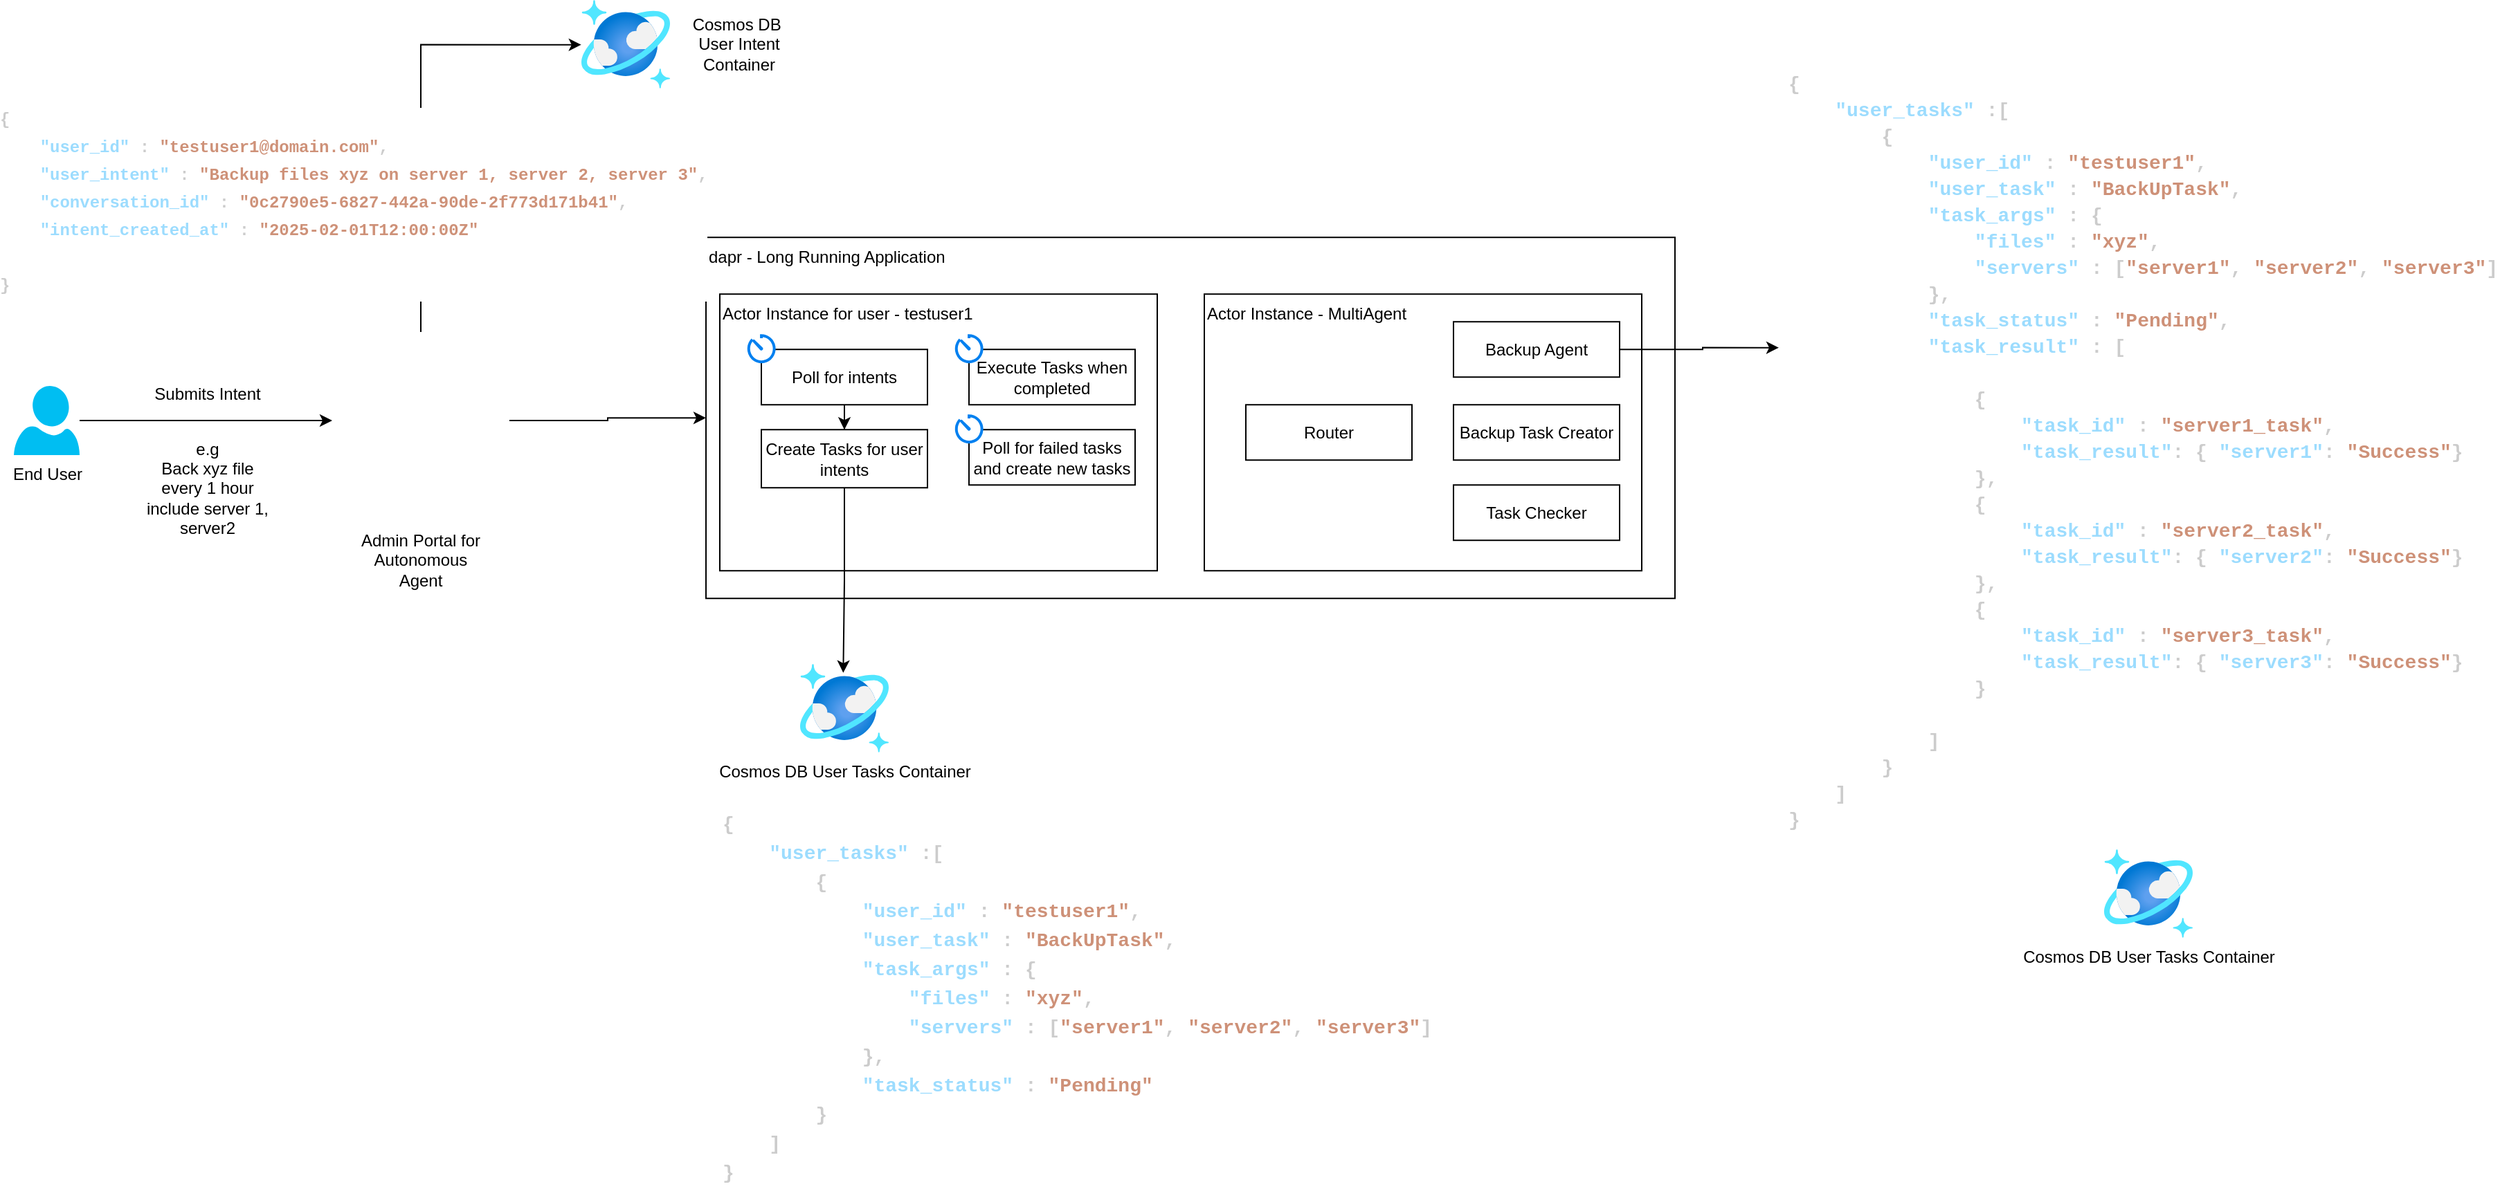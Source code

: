 <mxfile version="28.1.1" pages="2">
  <diagram name="Page-1" id="K0oCxp89qDIXr9hEt2mJ">
    <mxGraphModel dx="1351" dy="1264" grid="1" gridSize="10" guides="1" tooltips="1" connect="1" arrows="1" fold="1" page="1" pageScale="1" pageWidth="850" pageHeight="1100" math="0" shadow="0">
      <root>
        <mxCell id="0" />
        <mxCell id="1" parent="0" />
        <mxCell id="KVgxJj5szUVQEYvC7GFh-10" style="edgeStyle=orthogonalEdgeStyle;rounded=0;orthogonalLoop=1;jettySize=auto;html=1;exitX=1;exitY=0.5;exitDx=0;exitDy=0;entryX=0;entryY=0.5;entryDx=0;entryDy=0;" parent="1" source="KbBeaDYyXb4g7AQegkjA-1" target="KbBeaDYyXb4g7AQegkjA-21" edge="1">
          <mxGeometry relative="1" as="geometry" />
        </mxCell>
        <mxCell id="KbBeaDYyXb4g7AQegkjA-1" value="" style="shape=image;html=1;verticalAlign=top;verticalLabelPosition=bottom;labelBackgroundColor=#ffffff;imageAspect=0;aspect=fixed;image=https://cdn4.iconfinder.com/data/icons/essentials-74/24/004_-_Website-128.png" parent="1" vertex="1">
          <mxGeometry x="280" y="330" width="128" height="128" as="geometry" />
        </mxCell>
        <mxCell id="KbBeaDYyXb4g7AQegkjA-3" style="edgeStyle=orthogonalEdgeStyle;rounded=0;orthogonalLoop=1;jettySize=auto;html=1;entryX=0;entryY=0.5;entryDx=0;entryDy=0;" parent="1" source="KbBeaDYyXb4g7AQegkjA-2" target="KbBeaDYyXb4g7AQegkjA-1" edge="1">
          <mxGeometry relative="1" as="geometry" />
        </mxCell>
        <mxCell id="KbBeaDYyXb4g7AQegkjA-2" value="End User" style="verticalLabelPosition=bottom;html=1;verticalAlign=top;align=center;strokeColor=none;fillColor=#00BEF2;shape=mxgraph.azure.user;" parent="1" vertex="1">
          <mxGeometry x="50" y="369" width="47.5" height="50" as="geometry" />
        </mxCell>
        <mxCell id="KbBeaDYyXb4g7AQegkjA-4" value="Submits Intent" style="text;html=1;align=center;verticalAlign=middle;whiteSpace=wrap;rounded=0;" parent="1" vertex="1">
          <mxGeometry x="140" y="360" width="100" height="30" as="geometry" />
        </mxCell>
        <mxCell id="KbBeaDYyXb4g7AQegkjA-6" value="e.g&lt;br&gt;Back xyz file every 1 hour include server 1, server2" style="text;html=1;align=center;verticalAlign=middle;whiteSpace=wrap;rounded=0;" parent="1" vertex="1">
          <mxGeometry x="140" y="428" width="100" height="30" as="geometry" />
        </mxCell>
        <mxCell id="KbBeaDYyXb4g7AQegkjA-7" value="Admin Portal for Autonomous Agent" style="text;html=1;align=center;verticalAlign=middle;whiteSpace=wrap;rounded=0;" parent="1" vertex="1">
          <mxGeometry x="294" y="480" width="100" height="30" as="geometry" />
        </mxCell>
        <mxCell id="KbBeaDYyXb4g7AQegkjA-8" value="" style="image;aspect=fixed;html=1;points=[];align=center;fontSize=12;image=img/lib/azure2/databases/Azure_Cosmos_DB.svg;" parent="1" vertex="1">
          <mxGeometry x="460" y="90" width="64" height="64" as="geometry" />
        </mxCell>
        <mxCell id="KbBeaDYyXb4g7AQegkjA-9" value="Cosmos DB&amp;nbsp;&lt;div&gt;User Intent Container&lt;/div&gt;" style="text;html=1;align=center;verticalAlign=middle;whiteSpace=wrap;rounded=0;" parent="1" vertex="1">
          <mxGeometry x="524" y="107" width="100" height="30" as="geometry" />
        </mxCell>
        <mxCell id="KbBeaDYyXb4g7AQegkjA-10" style="edgeStyle=orthogonalEdgeStyle;rounded=0;orthogonalLoop=1;jettySize=auto;html=1;exitX=0.5;exitY=0;exitDx=0;exitDy=0;entryX=-0.002;entryY=0.505;entryDx=0;entryDy=0;entryPerimeter=0;" parent="1" source="KbBeaDYyXb4g7AQegkjA-1" target="KbBeaDYyXb4g7AQegkjA-8" edge="1">
          <mxGeometry relative="1" as="geometry" />
        </mxCell>
        <mxCell id="KbBeaDYyXb4g7AQegkjA-21" value="dapr - Long Running Application" style="rounded=0;whiteSpace=wrap;html=1;verticalAlign=top;align=left;" parent="1" vertex="1">
          <mxGeometry x="550" y="261.61" width="700" height="261" as="geometry" />
        </mxCell>
        <mxCell id="KbBeaDYyXb4g7AQegkjA-22" value="Actor Instance for user - testuser1" style="rounded=0;whiteSpace=wrap;html=1;verticalAlign=top;align=left;" parent="1" vertex="1">
          <mxGeometry x="560" y="302.61" width="316" height="200" as="geometry" />
        </mxCell>
        <mxCell id="KbBeaDYyXb4g7AQegkjA-26" style="edgeStyle=orthogonalEdgeStyle;rounded=0;orthogonalLoop=1;jettySize=auto;html=1;" parent="1" source="KbBeaDYyXb4g7AQegkjA-23" target="KbBeaDYyXb4g7AQegkjA-24" edge="1">
          <mxGeometry relative="1" as="geometry" />
        </mxCell>
        <mxCell id="KbBeaDYyXb4g7AQegkjA-23" value="Poll for intents" style="rounded=0;whiteSpace=wrap;html=1;" parent="1" vertex="1">
          <mxGeometry x="590" y="342.61" width="120" height="40" as="geometry" />
        </mxCell>
        <mxCell id="KbBeaDYyXb4g7AQegkjA-24" value="Create Tasks for user intents" style="rounded=0;whiteSpace=wrap;html=1;" parent="1" vertex="1">
          <mxGeometry x="590" y="400.61" width="120" height="42" as="geometry" />
        </mxCell>
        <mxCell id="KbBeaDYyXb4g7AQegkjA-28" value="" style="html=1;verticalLabelPosition=bottom;align=center;labelBackgroundColor=#ffffff;verticalAlign=top;strokeWidth=2;strokeColor=#0080F0;shadow=0;dashed=0;shape=mxgraph.ios7.icons.gauge;" parent="1" vertex="1">
          <mxGeometry x="580" y="332.61" width="20" height="20" as="geometry" />
        </mxCell>
        <mxCell id="KbBeaDYyXb4g7AQegkjA-29" value="Execute Tasks when completed" style="rounded=0;whiteSpace=wrap;html=1;" parent="1" vertex="1">
          <mxGeometry x="740" y="342.61" width="120" height="40" as="geometry" />
        </mxCell>
        <mxCell id="KbBeaDYyXb4g7AQegkjA-30" value="" style="html=1;verticalLabelPosition=bottom;align=center;labelBackgroundColor=#ffffff;verticalAlign=top;strokeWidth=2;strokeColor=#0080F0;shadow=0;dashed=0;shape=mxgraph.ios7.icons.gauge;" parent="1" vertex="1">
          <mxGeometry x="730" y="332.61" width="20" height="20" as="geometry" />
        </mxCell>
        <mxCell id="KbBeaDYyXb4g7AQegkjA-31" value="Poll for failed tasks and create new tasks" style="rounded=0;whiteSpace=wrap;html=1;" parent="1" vertex="1">
          <mxGeometry x="740" y="400.61" width="120" height="40" as="geometry" />
        </mxCell>
        <mxCell id="KbBeaDYyXb4g7AQegkjA-32" value="" style="html=1;verticalLabelPosition=bottom;align=center;labelBackgroundColor=#ffffff;verticalAlign=top;strokeWidth=2;strokeColor=#0080F0;shadow=0;dashed=0;shape=mxgraph.ios7.icons.gauge;" parent="1" vertex="1">
          <mxGeometry x="730" y="390.61" width="20" height="20" as="geometry" />
        </mxCell>
        <mxCell id="KbBeaDYyXb4g7AQegkjA-33" value="Cosmos DB User Tasks Container" style="image;aspect=fixed;html=1;points=[];align=center;fontSize=12;image=img/lib/azure2/databases/Azure_Cosmos_DB.svg;" parent="1" vertex="1">
          <mxGeometry x="618" y="570" width="64" height="64" as="geometry" />
        </mxCell>
        <mxCell id="KbBeaDYyXb4g7AQegkjA-34" style="edgeStyle=orthogonalEdgeStyle;rounded=0;orthogonalLoop=1;jettySize=auto;html=1;entryX=0.487;entryY=0.059;entryDx=0;entryDy=0;entryPerimeter=0;" parent="1" source="KbBeaDYyXb4g7AQegkjA-24" edge="1">
          <mxGeometry relative="1" as="geometry">
            <mxPoint x="649.168" y="576.386" as="targetPoint" />
          </mxGeometry>
        </mxCell>
        <mxCell id="KbBeaDYyXb4g7AQegkjA-35" value="&lt;div style=&quot;color: rgb(204, 204, 204); font-family: Consolas, &amp;quot;Courier New&amp;quot;, monospace; line-height: 19px; white-space: pre;&quot;&gt;&lt;div&gt;&lt;span style=&quot;color: rgb(204, 204, 204);&quot;&gt;&lt;font style=&quot;font-size: 14px;&quot;&gt;{&lt;/font&gt;&lt;/span&gt;&lt;/div&gt;&lt;div&gt;&lt;font style=&quot;font-size: 14px;&quot;&gt;&lt;span style=&quot;color: rgb(204, 204, 204);&quot;&gt;&amp;nbsp; &amp;nbsp; &lt;/span&gt;&lt;span style=&quot;color: rgb(156, 220, 254);&quot;&gt;&quot;user_tasks&quot;&lt;/span&gt;&lt;span style=&quot;color: rgb(204, 204, 204);&quot;&gt; :[&lt;/span&gt;&lt;/font&gt;&lt;/div&gt;&lt;div&gt;&lt;span style=&quot;color: rgb(204, 204, 204);&quot;&gt;&lt;font style=&quot;font-size: 14px;&quot;&gt;&amp;nbsp; &amp;nbsp; &amp;nbsp; &amp;nbsp; {&lt;/font&gt;&lt;/span&gt;&lt;/div&gt;&lt;div&gt;&lt;font style=&quot;font-size: 14px;&quot;&gt;&lt;span style=&quot;color: rgb(204, 204, 204);&quot;&gt;&amp;nbsp; &amp;nbsp; &amp;nbsp; &amp;nbsp; &amp;nbsp; &amp;nbsp; &lt;/span&gt;&lt;span style=&quot;color: rgb(156, 220, 254);&quot;&gt;&quot;user_id&quot;&lt;/span&gt;&lt;span style=&quot;color: rgb(204, 204, 204);&quot;&gt; : &lt;/span&gt;&lt;span style=&quot;color: rgb(206, 145, 120);&quot;&gt;&quot;testuser1&quot;&lt;/span&gt;&lt;span style=&quot;color: rgb(204, 204, 204);&quot;&gt;,&lt;/span&gt;&lt;/font&gt;&lt;/div&gt;&lt;div&gt;&lt;font style=&quot;font-size: 14px;&quot;&gt;&lt;span style=&quot;color: rgb(204, 204, 204);&quot;&gt;&amp;nbsp; &amp;nbsp; &amp;nbsp; &amp;nbsp; &amp;nbsp; &amp;nbsp; &lt;/span&gt;&lt;span style=&quot;color: rgb(156, 220, 254);&quot;&gt;&quot;user_task&quot;&lt;/span&gt;&lt;span style=&quot;color: rgb(204, 204, 204);&quot;&gt; : &lt;/span&gt;&lt;span style=&quot;color: rgb(206, 145, 120);&quot;&gt;&quot;BackUpTask&quot;&lt;/span&gt;&lt;span style=&quot;color: rgb(204, 204, 204);&quot;&gt;,&lt;/span&gt;&lt;/font&gt;&lt;/div&gt;&lt;div&gt;&lt;font style=&quot;font-size: 14px;&quot;&gt;&lt;span style=&quot;color: rgb(204, 204, 204);&quot;&gt;&amp;nbsp; &amp;nbsp; &amp;nbsp; &amp;nbsp; &amp;nbsp; &amp;nbsp; &lt;/span&gt;&lt;span style=&quot;color: rgb(156, 220, 254);&quot;&gt;&quot;task_args&quot;&lt;/span&gt;&lt;span style=&quot;color: rgb(204, 204, 204);&quot;&gt; : {&lt;/span&gt;&lt;/font&gt;&lt;/div&gt;&lt;div&gt;&lt;font style=&quot;font-size: 14px;&quot;&gt;&lt;span style=&quot;color: rgb(204, 204, 204);&quot;&gt;&amp;nbsp; &amp;nbsp; &amp;nbsp; &amp;nbsp; &amp;nbsp; &amp;nbsp; &amp;nbsp; &amp;nbsp; &lt;/span&gt;&lt;span style=&quot;color: rgb(156, 220, 254);&quot;&gt;&quot;files&quot;&lt;/span&gt;&lt;span style=&quot;color: rgb(204, 204, 204);&quot;&gt; : &lt;/span&gt;&lt;span style=&quot;color: rgb(206, 145, 120);&quot;&gt;&quot;xyz&quot;&lt;/span&gt;&lt;span style=&quot;color: rgb(204, 204, 204);&quot;&gt;,&lt;/span&gt;&lt;/font&gt;&lt;/div&gt;&lt;div&gt;&lt;font style=&quot;font-size: 14px;&quot;&gt;&lt;span style=&quot;color: rgb(204, 204, 204);&quot;&gt;&amp;nbsp; &amp;nbsp; &amp;nbsp; &amp;nbsp; &amp;nbsp; &amp;nbsp; &amp;nbsp; &amp;nbsp; &lt;/span&gt;&lt;span style=&quot;color: rgb(156, 220, 254);&quot;&gt;&quot;servers&quot;&lt;/span&gt;&lt;span style=&quot;color: rgb(204, 204, 204);&quot;&gt; : [&lt;/span&gt;&lt;span style=&quot;color: rgb(206, 145, 120);&quot;&gt;&quot;server1&quot;&lt;/span&gt;&lt;span style=&quot;color: rgb(204, 204, 204);&quot;&gt;, &lt;/span&gt;&lt;span style=&quot;color: rgb(206, 145, 120);&quot;&gt;&quot;server2&quot;&lt;/span&gt;&lt;span style=&quot;color: rgb(204, 204, 204);&quot;&gt;, &lt;/span&gt;&lt;span style=&quot;color: rgb(206, 145, 120);&quot;&gt;&quot;server3&quot;&lt;/span&gt;&lt;span style=&quot;color: rgb(204, 204, 204);&quot;&gt;]&lt;/span&gt;&lt;/font&gt;&lt;/div&gt;&lt;div&gt;&lt;span style=&quot;color: rgb(204, 204, 204);&quot;&gt;&lt;font style=&quot;font-size: 14px;&quot;&gt;&amp;nbsp; &amp;nbsp; &amp;nbsp; &amp;nbsp; &amp;nbsp; &amp;nbsp; },&lt;/font&gt;&lt;/span&gt;&lt;/div&gt;&lt;div&gt;&lt;font style=&quot;font-size: 14px;&quot;&gt;&lt;span style=&quot;color: rgb(204, 204, 204);&quot;&gt;&amp;nbsp; &amp;nbsp; &amp;nbsp; &amp;nbsp; &amp;nbsp; &amp;nbsp; &lt;/span&gt;&lt;span style=&quot;color: rgb(156, 220, 254);&quot;&gt;&quot;task_status&quot;&lt;/span&gt;&lt;span style=&quot;color: rgb(204, 204, 204);&quot;&gt; : &lt;/span&gt;&lt;span style=&quot;color: rgb(206, 145, 120);&quot;&gt;&quot;Pending&quot;&lt;/span&gt;&lt;/font&gt;&lt;/div&gt;&lt;div&gt;&lt;span style=&quot;color: rgb(204, 204, 204);&quot;&gt;&lt;font style=&quot;font-size: 14px;&quot;&gt;&amp;nbsp; &amp;nbsp; &amp;nbsp; &amp;nbsp; }&lt;/font&gt;&lt;/span&gt;&lt;/div&gt;&lt;div&gt;&lt;span style=&quot;color: rgb(204, 204, 204);&quot;&gt;&lt;font style=&quot;font-size: 14px;&quot;&gt;&amp;nbsp; &amp;nbsp; ]&lt;/font&gt;&lt;/span&gt;&lt;/div&gt;&lt;div&gt;&lt;span style=&quot;color: rgb(204, 204, 204);&quot;&gt;&lt;font style=&quot;font-size: 14px;&quot;&gt;}&lt;/font&gt;&lt;/span&gt;&lt;/div&gt;&lt;/div&gt;" style="text;whiteSpace=wrap;html=1;labelBackgroundColor=default;fontSize=6;fontStyle=1" parent="1" vertex="1">
          <mxGeometry x="560" y="670" width="200" height="230" as="geometry" />
        </mxCell>
        <UserObject label="&lt;div style=&quot;color: rgb(204, 204, 204); font-family: Consolas, &amp;quot;Courier New&amp;quot;, monospace; line-height: 19px; white-space: pre;&quot;&gt;&lt;div&gt;&lt;span style=&quot;color: rgb(204, 204, 204);&quot;&gt;&lt;font style=&quot;font-size: 12px;&quot;&gt;{&lt;/font&gt;&lt;/span&gt;&lt;/div&gt;&lt;div&gt;&lt;font style=&quot;font-size: 12px;&quot;&gt;&lt;span style=&quot;color: rgb(204, 204, 204);&quot;&gt;&amp;nbsp; &amp;nbsp; &lt;/span&gt;&lt;span style=&quot;color: rgb(156, 220, 254);&quot;&gt;&quot;user_id&quot;&lt;/span&gt;&lt;span style=&quot;color: rgb(204, 204, 204);&quot;&gt; : &lt;/span&gt;&lt;span style=&quot;color: rgb(206, 145, 120);&quot;&gt;&quot;testuser1@domain.com&quot;&lt;/span&gt;&lt;span style=&quot;color: rgb(204, 204, 204);&quot;&gt;,&lt;/span&gt;&lt;/font&gt;&lt;/div&gt;&lt;div&gt;&lt;font style=&quot;font-size: 12px;&quot;&gt;&lt;span style=&quot;color: rgb(204, 204, 204);&quot;&gt;&amp;nbsp; &amp;nbsp; &lt;/span&gt;&lt;span style=&quot;color: rgb(156, 220, 254);&quot;&gt;&quot;user_intent&quot;&lt;/span&gt;&lt;span style=&quot;color: rgb(204, 204, 204);&quot;&gt; : &lt;/span&gt;&lt;span style=&quot;color: rgb(206, 145, 120);&quot;&gt;&quot;Backup files xyz on server 1, server 2, server 3&quot;&lt;/span&gt;&lt;span style=&quot;color: rgb(204, 204, 204);&quot;&gt;,&lt;/span&gt;&lt;/font&gt;&lt;/div&gt;&lt;div&gt;&lt;font style=&quot;font-size: 12px;&quot;&gt;&lt;span style=&quot;color: rgb(204, 204, 204);&quot;&gt;&amp;nbsp; &amp;nbsp; &lt;/span&gt;&lt;span style=&quot;color: rgb(156, 220, 254);&quot;&gt;&quot;conversation_id&quot;&lt;/span&gt;&lt;span style=&quot;color: rgb(204, 204, 204);&quot;&gt; : &lt;/span&gt;&lt;span style=&quot;color: rgb(206, 145, 120);&quot;&gt;&quot;0c2790e5-6827-442a-90de-2f773d171b41&quot;&lt;/span&gt;&lt;span style=&quot;color: rgb(204, 204, 204);&quot;&gt;,&lt;/span&gt;&lt;/font&gt;&lt;/div&gt;&lt;div&gt;&lt;font style=&quot;font-size: 12px;&quot;&gt;&lt;span style=&quot;color: rgb(204, 204, 204);&quot;&gt;&amp;nbsp; &amp;nbsp; &lt;/span&gt;&lt;span style=&quot;color: rgb(156, 220, 254);&quot;&gt;&quot;intent_created_at&quot;&lt;/span&gt;&lt;span style=&quot;color: rgb(204, 204, 204);&quot;&gt; : &lt;/span&gt;&lt;span style=&quot;color: rgb(206, 145, 120);&quot;&gt;&quot;2025-02-01T12:00:00Z&quot;&lt;/span&gt;&lt;/font&gt;&lt;/div&gt;&lt;font style=&quot;font-size: 12px;&quot;&gt;&lt;br&gt;&lt;/font&gt;&lt;div&gt;&lt;span style=&quot;color: rgb(204, 204, 204);&quot;&gt;&lt;font style=&quot;font-size: 12px;&quot;&gt;}&lt;/font&gt;&lt;/span&gt;&lt;/div&gt;&lt;/div&gt;" link="&lt;div style=&quot;color: #cccccc;background-color: #1f1f1f;font-family: Consolas, &#39;Courier New&#39;, monospace;font-weight: normal;font-size: 14px;line-height: 19px;white-space: pre;&quot;&gt;&lt;div&gt;&lt;span style=&quot;color: #cccccc;&quot;&gt;{&lt;/span&gt;&lt;/div&gt;&lt;div&gt;&lt;span style=&quot;color: #cccccc;&quot;&gt;&amp;nbsp; &amp;nbsp; &lt;/span&gt;&lt;span style=&quot;color: #9cdcfe;&quot;&gt;&quot;user_id&quot;&lt;/span&gt;&lt;span style=&quot;color: #cccccc;&quot;&gt; : &lt;/span&gt;&lt;span style=&quot;color: #ce9178;&quot;&gt;&quot;testuser1@domain.com&quot;&lt;/span&gt;&lt;span style=&quot;color: #cccccc;&quot;&gt;,&lt;/span&gt;&lt;/div&gt;&lt;div&gt;&lt;span style=&quot;color: #cccccc;&quot;&gt;&amp;nbsp; &amp;nbsp; &lt;/span&gt;&lt;span style=&quot;color: #9cdcfe;&quot;&gt;&quot;user_intent&quot;&lt;/span&gt;&lt;span style=&quot;color: #cccccc;&quot;&gt; : &lt;/span&gt;&lt;span style=&quot;color: #ce9178;&quot;&gt;&quot;Backup files xyz on server 1, server 2, server 3&quot;&lt;/span&gt;&lt;span style=&quot;color: #cccccc;&quot;&gt;,&lt;/span&gt;&lt;/div&gt;&lt;div&gt;&lt;span style=&quot;color: #cccccc;&quot;&gt;&amp;nbsp; &amp;nbsp; &lt;/span&gt;&lt;span style=&quot;color: #9cdcfe;&quot;&gt;&quot;conversation_id&quot;&lt;/span&gt;&lt;span style=&quot;color: #cccccc;&quot;&gt; : &lt;/span&gt;&lt;span style=&quot;color: #ce9178;&quot;&gt;&quot;0c2790e5-6827-442a-90de-2f773d171b41&quot;&lt;/span&gt;&lt;span style=&quot;color: #cccccc;&quot;&gt;,&lt;/span&gt;&lt;/div&gt;&lt;div&gt;&lt;span style=&quot;color: #cccccc;&quot;&gt;&amp;nbsp; &amp;nbsp; &lt;/span&gt;&lt;span style=&quot;color: #9cdcfe;&quot;&gt;&quot;intent_created_at&quot;&lt;/span&gt;&lt;span style=&quot;color: #cccccc;&quot;&gt; : &lt;/span&gt;&lt;span style=&quot;color: #ce9178;&quot;&gt;&quot;2025-02-01T12:00:00Z&quot;&lt;/span&gt;&lt;/div&gt;&lt;br&gt;&lt;div&gt;&lt;span style=&quot;color: #cccccc;&quot;&gt;}&lt;/span&gt;&lt;/div&gt;&lt;/div&gt;" id="KbBeaDYyXb4g7AQegkjA-36">
          <mxCell style="text;whiteSpace=wrap;html=1;labelBackgroundColor=default;fontSize=7;fontStyle=1;spacing=0;" parent="1" vertex="1">
            <mxGeometry x="40" y="162.61" width="276" height="140" as="geometry" />
          </mxCell>
        </UserObject>
        <mxCell id="KVgxJj5szUVQEYvC7GFh-1" value="Actor Instance - MultiAgent" style="rounded=0;whiteSpace=wrap;html=1;verticalAlign=top;align=left;" parent="1" vertex="1">
          <mxGeometry x="910" y="302.61" width="316" height="200" as="geometry" />
        </mxCell>
        <mxCell id="KVgxJj5szUVQEYvC7GFh-2" value="Router" style="rounded=0;whiteSpace=wrap;html=1;" parent="1" vertex="1">
          <mxGeometry x="940" y="382.61" width="120" height="40" as="geometry" />
        </mxCell>
        <mxCell id="KVgxJj5szUVQEYvC7GFh-3" value="Backup Agent" style="rounded=0;whiteSpace=wrap;html=1;" parent="1" vertex="1">
          <mxGeometry x="1090" y="322.61" width="120" height="40" as="geometry" />
        </mxCell>
        <mxCell id="KVgxJj5szUVQEYvC7GFh-4" value="Backup Task Creator" style="rounded=0;whiteSpace=wrap;html=1;" parent="1" vertex="1">
          <mxGeometry x="1090" y="382.61" width="120" height="40" as="geometry" />
        </mxCell>
        <mxCell id="KVgxJj5szUVQEYvC7GFh-5" value="Task Checker" style="rounded=0;whiteSpace=wrap;html=1;" parent="1" vertex="1">
          <mxGeometry x="1090" y="440.61" width="120" height="40" as="geometry" />
        </mxCell>
        <mxCell id="KVgxJj5szUVQEYvC7GFh-7" value="&lt;div style=&quot;color: rgb(204, 204, 204); font-family: Consolas, &amp;quot;Courier New&amp;quot;, monospace; font-size: 14px; line-height: 19px; white-space: pre;&quot;&gt;&lt;div&gt;&lt;span style=&quot;color: #cccccc;&quot;&gt;{&lt;/span&gt;&lt;/div&gt;&lt;div&gt;&lt;span style=&quot;color: #cccccc;&quot;&gt;&amp;nbsp; &amp;nbsp; &lt;/span&gt;&lt;span style=&quot;color: #9cdcfe;&quot;&gt;&quot;user_tasks&quot;&lt;/span&gt;&lt;span style=&quot;color: #cccccc;&quot;&gt; :[&lt;/span&gt;&lt;/div&gt;&lt;div&gt;&lt;span style=&quot;color: #cccccc;&quot;&gt;&amp;nbsp; &amp;nbsp; &amp;nbsp; &amp;nbsp; {&lt;/span&gt;&lt;/div&gt;&lt;div&gt;&lt;span style=&quot;color: #cccccc;&quot;&gt;&amp;nbsp; &amp;nbsp; &amp;nbsp; &amp;nbsp; &amp;nbsp; &amp;nbsp; &lt;/span&gt;&lt;span style=&quot;color: #9cdcfe;&quot;&gt;&quot;user_id&quot;&lt;/span&gt;&lt;span style=&quot;color: #cccccc;&quot;&gt; : &lt;/span&gt;&lt;span style=&quot;color: #ce9178;&quot;&gt;&quot;testuser1&quot;&lt;/span&gt;&lt;span style=&quot;color: #cccccc;&quot;&gt;,&lt;/span&gt;&lt;/div&gt;&lt;div&gt;&lt;span style=&quot;color: #cccccc;&quot;&gt;&amp;nbsp; &amp;nbsp; &amp;nbsp; &amp;nbsp; &amp;nbsp; &amp;nbsp; &lt;/span&gt;&lt;span style=&quot;color: #9cdcfe;&quot;&gt;&quot;user_task&quot;&lt;/span&gt;&lt;span style=&quot;color: #cccccc;&quot;&gt; : &lt;/span&gt;&lt;span style=&quot;color: #ce9178;&quot;&gt;&quot;BackUpTask&quot;&lt;/span&gt;&lt;span style=&quot;color: #cccccc;&quot;&gt;,&lt;/span&gt;&lt;/div&gt;&lt;div&gt;&lt;span style=&quot;color: #cccccc;&quot;&gt;&amp;nbsp; &amp;nbsp; &amp;nbsp; &amp;nbsp; &amp;nbsp; &amp;nbsp; &lt;/span&gt;&lt;span style=&quot;color: #9cdcfe;&quot;&gt;&quot;task_args&quot;&lt;/span&gt;&lt;span style=&quot;color: #cccccc;&quot;&gt; : {&lt;/span&gt;&lt;/div&gt;&lt;div&gt;&lt;span style=&quot;color: #cccccc;&quot;&gt;&amp;nbsp; &amp;nbsp; &amp;nbsp; &amp;nbsp; &amp;nbsp; &amp;nbsp; &amp;nbsp; &amp;nbsp; &lt;/span&gt;&lt;span style=&quot;color: #9cdcfe;&quot;&gt;&quot;files&quot;&lt;/span&gt;&lt;span style=&quot;color: #cccccc;&quot;&gt; : &lt;/span&gt;&lt;span style=&quot;color: #ce9178;&quot;&gt;&quot;xyz&quot;&lt;/span&gt;&lt;span style=&quot;color: #cccccc;&quot;&gt;,&lt;/span&gt;&lt;/div&gt;&lt;div&gt;&lt;span style=&quot;color: #cccccc;&quot;&gt;&amp;nbsp; &amp;nbsp; &amp;nbsp; &amp;nbsp; &amp;nbsp; &amp;nbsp; &amp;nbsp; &amp;nbsp; &lt;/span&gt;&lt;span style=&quot;color: #9cdcfe;&quot;&gt;&quot;servers&quot;&lt;/span&gt;&lt;span style=&quot;color: #cccccc;&quot;&gt; : [&lt;/span&gt;&lt;span style=&quot;color: #ce9178;&quot;&gt;&quot;server1&quot;&lt;/span&gt;&lt;span style=&quot;color: #cccccc;&quot;&gt;, &lt;/span&gt;&lt;span style=&quot;color: #ce9178;&quot;&gt;&quot;server2&quot;&lt;/span&gt;&lt;span style=&quot;color: #cccccc;&quot;&gt;, &lt;/span&gt;&lt;span style=&quot;color: #ce9178;&quot;&gt;&quot;server3&quot;&lt;/span&gt;&lt;span style=&quot;color: #cccccc;&quot;&gt;]&lt;/span&gt;&lt;/div&gt;&lt;div&gt;&lt;span style=&quot;color: #cccccc;&quot;&gt;&amp;nbsp; &amp;nbsp; &amp;nbsp; &amp;nbsp; &amp;nbsp; &amp;nbsp; },&lt;/span&gt;&lt;/div&gt;&lt;div&gt;&lt;span style=&quot;color: #cccccc;&quot;&gt;&amp;nbsp; &amp;nbsp; &amp;nbsp; &amp;nbsp; &amp;nbsp; &amp;nbsp; &lt;/span&gt;&lt;span style=&quot;color: #9cdcfe;&quot;&gt;&quot;task_status&quot;&lt;/span&gt;&lt;span style=&quot;color: #cccccc;&quot;&gt; : &lt;/span&gt;&lt;span style=&quot;color: #ce9178;&quot;&gt;&quot;Pending&quot;&lt;/span&gt;&lt;span style=&quot;color: #cccccc;&quot;&gt;,&lt;/span&gt;&lt;/div&gt;&lt;div&gt;&lt;span style=&quot;color: #cccccc;&quot;&gt;&amp;nbsp; &amp;nbsp; &amp;nbsp; &amp;nbsp; &amp;nbsp; &amp;nbsp; &lt;/span&gt;&lt;span style=&quot;color: #9cdcfe;&quot;&gt;&quot;task_result&quot;&lt;/span&gt;&lt;span style=&quot;color: #cccccc;&quot;&gt; : [&lt;/span&gt;&lt;/div&gt;&lt;br&gt;&lt;div&gt;&lt;span style=&quot;color: #cccccc;&quot;&gt;&amp;nbsp; &amp;nbsp; &amp;nbsp; &amp;nbsp; &amp;nbsp; &amp;nbsp; &amp;nbsp; &amp;nbsp; {&lt;/span&gt;&lt;/div&gt;&lt;div&gt;&lt;span style=&quot;color: #cccccc;&quot;&gt;&amp;nbsp; &amp;nbsp; &amp;nbsp; &amp;nbsp; &amp;nbsp; &amp;nbsp; &amp;nbsp; &amp;nbsp; &amp;nbsp; &amp;nbsp; &lt;/span&gt;&lt;span style=&quot;color: #9cdcfe;&quot;&gt;&quot;task_id&quot;&lt;/span&gt;&lt;span style=&quot;color: #cccccc;&quot;&gt; : &lt;/span&gt;&lt;span style=&quot;color: #ce9178;&quot;&gt;&quot;server1_task&quot;&lt;/span&gt;&lt;span style=&quot;color: #cccccc;&quot;&gt;,&lt;/span&gt;&lt;/div&gt;&lt;div&gt;&lt;span style=&quot;color: #cccccc;&quot;&gt;&amp;nbsp; &amp;nbsp; &amp;nbsp; &amp;nbsp; &amp;nbsp; &amp;nbsp; &amp;nbsp; &amp;nbsp; &amp;nbsp; &amp;nbsp; &lt;/span&gt;&lt;span style=&quot;color: #9cdcfe;&quot;&gt;&quot;task_result&quot;&lt;/span&gt;&lt;span style=&quot;color: #cccccc;&quot;&gt;: { &lt;/span&gt;&lt;span style=&quot;color: #9cdcfe;&quot;&gt;&quot;server1&quot;&lt;/span&gt;&lt;span style=&quot;color: #cccccc;&quot;&gt;: &lt;/span&gt;&lt;span style=&quot;color: #ce9178;&quot;&gt;&quot;Success&quot;&lt;/span&gt;&lt;span style=&quot;color: #cccccc;&quot;&gt;}&lt;/span&gt;&lt;/div&gt;&lt;div&gt;&lt;span style=&quot;color: #cccccc;&quot;&gt;&amp;nbsp; &amp;nbsp; &amp;nbsp; &amp;nbsp; &amp;nbsp; &amp;nbsp; &amp;nbsp; &amp;nbsp; },&lt;/span&gt;&lt;/div&gt;&lt;div&gt;&lt;span style=&quot;color: #cccccc;&quot;&gt;&amp;nbsp; &amp;nbsp; &amp;nbsp; &amp;nbsp; &amp;nbsp; &amp;nbsp; &amp;nbsp; &amp;nbsp; {&lt;/span&gt;&lt;/div&gt;&lt;div&gt;&lt;span style=&quot;color: #cccccc;&quot;&gt;&amp;nbsp; &amp;nbsp; &amp;nbsp; &amp;nbsp; &amp;nbsp; &amp;nbsp; &amp;nbsp; &amp;nbsp; &amp;nbsp; &amp;nbsp; &lt;/span&gt;&lt;span style=&quot;color: #9cdcfe;&quot;&gt;&quot;task_id&quot;&lt;/span&gt;&lt;span style=&quot;color: #cccccc;&quot;&gt; : &lt;/span&gt;&lt;span style=&quot;color: #ce9178;&quot;&gt;&quot;server2_task&quot;&lt;/span&gt;&lt;span style=&quot;color: #cccccc;&quot;&gt;,&lt;/span&gt;&lt;/div&gt;&lt;div&gt;&lt;span style=&quot;color: #cccccc;&quot;&gt;&amp;nbsp; &amp;nbsp; &amp;nbsp; &amp;nbsp; &amp;nbsp; &amp;nbsp; &amp;nbsp; &amp;nbsp; &amp;nbsp; &amp;nbsp; &lt;/span&gt;&lt;span style=&quot;color: #9cdcfe;&quot;&gt;&quot;task_result&quot;&lt;/span&gt;&lt;span style=&quot;color: #cccccc;&quot;&gt;: { &lt;/span&gt;&lt;span style=&quot;color: #9cdcfe;&quot;&gt;&quot;server2&quot;&lt;/span&gt;&lt;span style=&quot;color: #cccccc;&quot;&gt;: &lt;/span&gt;&lt;span style=&quot;color: #ce9178;&quot;&gt;&quot;Success&quot;&lt;/span&gt;&lt;span style=&quot;color: #cccccc;&quot;&gt;}&lt;/span&gt;&lt;/div&gt;&lt;div&gt;&lt;span style=&quot;color: #cccccc;&quot;&gt;&amp;nbsp; &amp;nbsp; &amp;nbsp; &amp;nbsp; &amp;nbsp; &amp;nbsp; &amp;nbsp; &amp;nbsp; },&lt;/span&gt;&lt;/div&gt;&lt;div&gt;&lt;span style=&quot;color: #cccccc;&quot;&gt;&amp;nbsp; &amp;nbsp; &amp;nbsp; &amp;nbsp; &amp;nbsp; &amp;nbsp; &amp;nbsp; &amp;nbsp; {&lt;/span&gt;&lt;/div&gt;&lt;div&gt;&lt;span style=&quot;color: #cccccc;&quot;&gt;&amp;nbsp; &amp;nbsp; &amp;nbsp; &amp;nbsp; &amp;nbsp; &amp;nbsp; &amp;nbsp; &amp;nbsp; &amp;nbsp; &amp;nbsp; &lt;/span&gt;&lt;span style=&quot;color: #9cdcfe;&quot;&gt;&quot;task_id&quot;&lt;/span&gt;&lt;span style=&quot;color: #cccccc;&quot;&gt; : &lt;/span&gt;&lt;span style=&quot;color: #ce9178;&quot;&gt;&quot;server3_task&quot;&lt;/span&gt;&lt;span style=&quot;color: #cccccc;&quot;&gt;,&lt;/span&gt;&lt;/div&gt;&lt;div&gt;&lt;span style=&quot;color: #cccccc;&quot;&gt;&amp;nbsp; &amp;nbsp; &amp;nbsp; &amp;nbsp; &amp;nbsp; &amp;nbsp; &amp;nbsp; &amp;nbsp; &amp;nbsp; &amp;nbsp; &lt;/span&gt;&lt;span style=&quot;color: #9cdcfe;&quot;&gt;&quot;task_result&quot;&lt;/span&gt;&lt;span style=&quot;color: #cccccc;&quot;&gt;: { &lt;/span&gt;&lt;span style=&quot;color: #9cdcfe;&quot;&gt;&quot;server3&quot;&lt;/span&gt;&lt;span style=&quot;color: #cccccc;&quot;&gt;: &lt;/span&gt;&lt;span style=&quot;color: #ce9178;&quot;&gt;&quot;Success&quot;&lt;/span&gt;&lt;span style=&quot;color: #cccccc;&quot;&gt;}&lt;/span&gt;&lt;/div&gt;&lt;div&gt;&lt;span style=&quot;color: #cccccc;&quot;&gt;&amp;nbsp; &amp;nbsp; &amp;nbsp; &amp;nbsp; &amp;nbsp; &amp;nbsp; &amp;nbsp; &amp;nbsp; }&lt;/span&gt;&lt;/div&gt;&lt;div&gt;&lt;span style=&quot;color: #cccccc;&quot;&gt;&amp;nbsp; &amp;nbsp; &amp;nbsp; &amp;nbsp; &amp;nbsp; &amp;nbsp; &amp;nbsp; &amp;nbsp; &lt;/span&gt;&lt;/div&gt;&lt;div&gt;&lt;span style=&quot;color: #cccccc;&quot;&gt;&amp;nbsp; &amp;nbsp; &amp;nbsp; &amp;nbsp; &amp;nbsp; &amp;nbsp; ]&lt;/span&gt;&lt;/div&gt;&lt;div&gt;&lt;span style=&quot;color: #cccccc;&quot;&gt;&amp;nbsp; &amp;nbsp; &amp;nbsp; &amp;nbsp; }&lt;/span&gt;&lt;/div&gt;&lt;div&gt;&lt;span style=&quot;color: #cccccc;&quot;&gt;&amp;nbsp; &amp;nbsp; ]&lt;/span&gt;&lt;/div&gt;&lt;div&gt;&lt;span style=&quot;color: #cccccc;&quot;&gt;}&lt;/span&gt;&lt;/div&gt;&lt;/div&gt;" style="text;whiteSpace=wrap;html=1;labelBackgroundColor=default;fontStyle=1" parent="1" vertex="1">
          <mxGeometry x="1330" y="135" width="500" height="570" as="geometry" />
        </mxCell>
        <mxCell id="KVgxJj5szUVQEYvC7GFh-8" style="edgeStyle=orthogonalEdgeStyle;rounded=0;orthogonalLoop=1;jettySize=auto;html=1;exitX=1;exitY=0.5;exitDx=0;exitDy=0;entryX=-0.01;entryY=0.362;entryDx=0;entryDy=0;entryPerimeter=0;" parent="1" source="KVgxJj5szUVQEYvC7GFh-3" target="KVgxJj5szUVQEYvC7GFh-7" edge="1">
          <mxGeometry relative="1" as="geometry" />
        </mxCell>
        <mxCell id="KVgxJj5szUVQEYvC7GFh-9" value="Cosmos DB User Tasks Container" style="image;aspect=fixed;html=1;points=[];align=center;fontSize=12;image=img/lib/azure2/databases/Azure_Cosmos_DB.svg;" parent="1" vertex="1">
          <mxGeometry x="1560" y="704" width="64" height="64" as="geometry" />
        </mxCell>
      </root>
    </mxGraphModel>
  </diagram>
  <diagram id="LvrK8cpMFPCpgQ2lOCYc" name="Page-2">
    <mxGraphModel dx="3061" dy="2069" grid="1" gridSize="10" guides="1" tooltips="1" connect="1" arrows="1" fold="1" page="1" pageScale="1" pageWidth="850" pageHeight="1100" math="0" shadow="0">
      <root>
        <mxCell id="0" />
        <mxCell id="1" parent="0" />
        <mxCell id="HrWUo54kg2tpMG7Ob351-34" value="" style="rounded=1;whiteSpace=wrap;html=1;fillColor=#f5f5f5;fontColor=#333333;strokeColor=#666666;" vertex="1" parent="1">
          <mxGeometry x="-470" y="130" width="2417" height="580" as="geometry" />
        </mxCell>
        <mxCell id="HrWUo54kg2tpMG7Ob351-24" value="Dapr" style="rounded=0;whiteSpace=wrap;html=1;align=left;verticalAlign=top;fontSize=14;fillColor=#f5f5f5;gradientColor=#b3b3b3;strokeColor=#666666;" vertex="1" parent="1">
          <mxGeometry x="60" y="225" width="500" height="405" as="geometry" />
        </mxCell>
        <mxCell id="HrWUo54kg2tpMG7Ob351-3" value="MCP Server" style="rounded=0;whiteSpace=wrap;html=1;align=left;verticalAlign=top;fontSize=14;fillColor=#eeeeee;strokeColor=#36393d;" vertex="1" parent="1">
          <mxGeometry x="80" y="260" width="290" height="340" as="geometry" />
        </mxCell>
        <mxCell id="HrWUo54kg2tpMG7Ob351-5" value="FastAPI" style="rounded=0;whiteSpace=wrap;html=1;verticalAlign=top;fontSize=14;fillColor=#eeeeee;strokeColor=#36393d;" vertex="1" parent="1">
          <mxGeometry x="370" y="300" width="140" height="280" as="geometry" />
        </mxCell>
        <mxCell id="HrWUo54kg2tpMG7Ob351-6" value="GET /MCP" style="rounded=0;whiteSpace=wrap;html=1;fontSize=14;" vertex="1" parent="1">
          <mxGeometry x="395" y="502.5" width="90" height="40" as="geometry" />
        </mxCell>
        <mxCell id="HrWUo54kg2tpMG7Ob351-7" value="POST /MCP" style="rounded=0;whiteSpace=wrap;html=1;fontSize=14;" vertex="1" parent="1">
          <mxGeometry x="395" y="447.5" width="90" height="40" as="geometry" />
        </mxCell>
        <mxCell id="HrWUo54kg2tpMG7Ob351-18" value="Per User Session" style="rounded=0;whiteSpace=wrap;html=1;align=left;verticalAlign=top;fontSize=14;" vertex="1" parent="1">
          <mxGeometry x="95" y="300" width="175" height="260" as="geometry" />
        </mxCell>
        <mxCell id="HrWUo54kg2tpMG7Ob351-8" value="list_tools" style="rounded=0;whiteSpace=wrap;html=1;fontSize=14;" vertex="1" parent="1">
          <mxGeometry x="122.5" y="397.5" width="120" height="30" as="geometry" />
        </mxCell>
        <mxCell id="HrWUo54kg2tpMG7Ob351-19" value="Call Tool with&lt;div&gt;Auth Token&lt;/div&gt;" style="edgeStyle=orthogonalEdgeStyle;rounded=0;orthogonalLoop=1;jettySize=auto;html=1;exitX=0;exitY=0.5;exitDx=0;exitDy=0;entryX=1;entryY=0.5;entryDx=0;entryDy=0;fontSize=14;" edge="1" parent="1" source="HrWUo54kg2tpMG7Ob351-9" target="HrWUo54kg2tpMG7Ob351-12">
          <mxGeometry relative="1" as="geometry" />
        </mxCell>
        <mxCell id="HrWUo54kg2tpMG7Ob351-9" value="call_tool" style="rounded=0;whiteSpace=wrap;html=1;fontSize=14;" vertex="1" parent="1">
          <mxGeometry x="122.5" y="452.5" width="120" height="30" as="geometry" />
        </mxCell>
        <mxCell id="HrWUo54kg2tpMG7Ob351-21" value="Send updates over SSE" style="edgeStyle=orthogonalEdgeStyle;rounded=0;orthogonalLoop=1;jettySize=auto;html=1;exitX=1;exitY=0.5;exitDx=0;exitDy=0;entryX=0;entryY=0.5;entryDx=0;entryDy=0;fontSize=14;" edge="1" parent="1" source="HrWUo54kg2tpMG7Ob351-10" target="HrWUo54kg2tpMG7Ob351-6">
          <mxGeometry relative="1" as="geometry">
            <mxPoint x="305" y="390" as="targetPoint" />
          </mxGeometry>
        </mxCell>
        <mxCell id="HrWUo54kg2tpMG7Ob351-10" value="client_session" style="rounded=0;whiteSpace=wrap;html=1;fontSize=14;" vertex="1" parent="1">
          <mxGeometry x="122.5" y="507.5" width="120" height="30" as="geometry" />
        </mxCell>
        <mxCell id="HrWUo54kg2tpMG7Ob351-11" value="Dapr" style="rounded=0;whiteSpace=wrap;html=1;align=left;verticalAlign=top;fontSize=14;fillColor=#bac8d3;strokeColor=#23445d;gradientColor=light-dark(#fcfcfc, #ededed);gradientDirection=north;" vertex="1" parent="1">
          <mxGeometry x="-320" y="280" width="160" height="280" as="geometry" />
        </mxCell>
        <mxCell id="HrWUo54kg2tpMG7Ob351-20" value="Update Task State" style="edgeStyle=orthogonalEdgeStyle;rounded=0;orthogonalLoop=1;jettySize=auto;html=1;entryX=0;entryY=0.5;entryDx=0;entryDy=0;fontSize=14;" edge="1" parent="1" source="HrWUo54kg2tpMG7Ob351-12" target="HrWUo54kg2tpMG7Ob351-10">
          <mxGeometry relative="1" as="geometry">
            <Array as="points">
              <mxPoint x="60" y="523" />
              <mxPoint x="236" y="523" />
            </Array>
          </mxGeometry>
        </mxCell>
        <mxCell id="HrWUo54kg2tpMG7Ob351-12" value="LOB APIs" style="rounded=0;whiteSpace=wrap;html=1;fontSize=14;" vertex="1" parent="1">
          <mxGeometry x="-300" y="452.5" width="120" height="27.5" as="geometry" />
        </mxCell>
        <mxCell id="HrWUo54kg2tpMG7Ob351-13" value="Auth Server" style="rounded=0;whiteSpace=wrap;html=1;fontSize=14;" vertex="1" parent="1">
          <mxGeometry x="-295" y="340" width="120" height="30" as="geometry" />
        </mxCell>
        <mxCell id="HrWUo54kg2tpMG7Ob351-17" value="Fetch Auth Token&lt;div&gt;(Service Token)&lt;/div&gt;" style="edgeStyle=orthogonalEdgeStyle;rounded=0;orthogonalLoop=1;jettySize=auto;html=1;exitX=0;exitY=0.5;exitDx=0;exitDy=0;fontSize=14;" edge="1" parent="1" source="HrWUo54kg2tpMG7Ob351-16" target="HrWUo54kg2tpMG7Ob351-13">
          <mxGeometry relative="1" as="geometry" />
        </mxCell>
        <mxCell id="HrWUo54kg2tpMG7Ob351-16" value="initialization" style="rounded=0;whiteSpace=wrap;html=1;fontSize=14;" vertex="1" parent="1">
          <mxGeometry x="122.5" y="337.5" width="120" height="30" as="geometry" />
        </mxCell>
        <mxCell id="HrWUo54kg2tpMG7Ob351-22" value="Send Tool Result" style="edgeStyle=orthogonalEdgeStyle;rounded=0;orthogonalLoop=1;jettySize=auto;html=1;exitX=1;exitY=0.5;exitDx=0;exitDy=0;entryX=-0.071;entryY=0.483;entryDx=0;entryDy=0;entryPerimeter=0;fontSize=14;" edge="1" parent="1" source="HrWUo54kg2tpMG7Ob351-9" target="HrWUo54kg2tpMG7Ob351-7">
          <mxGeometry relative="1" as="geometry" />
        </mxCell>
        <mxCell id="HrWUo54kg2tpMG7Ob351-23" value="AuthN/Authz" style="rounded=0;whiteSpace=wrap;html=1;fontSize=14;" vertex="1" parent="1">
          <mxGeometry x="395" y="387.5" width="90" height="40" as="geometry" />
        </mxCell>
        <mxCell id="HrWUo54kg2tpMG7Ob351-25" value="Client Side" style="rounded=0;whiteSpace=wrap;html=1;align=left;verticalAlign=top;fontSize=14;fillColor=#bac8d3;strokeColor=#23445d;gradientColor=light-dark(#fbf9f9, #ededed);gradientDirection=north;" vertex="1" parent="1">
          <mxGeometry x="1280" y="222.5" width="430" height="405" as="geometry" />
        </mxCell>
        <mxCell id="HrWUo54kg2tpMG7Ob351-33" value="Fetch User Auth Token" style="edgeStyle=orthogonalEdgeStyle;rounded=0;orthogonalLoop=1;jettySize=auto;html=1;entryX=0.5;entryY=0;entryDx=0;entryDy=0;fontSize=14;" edge="1" parent="1" source="HrWUo54kg2tpMG7Ob351-26" target="HrWUo54kg2tpMG7Ob351-27">
          <mxGeometry relative="1" as="geometry" />
        </mxCell>
        <mxCell id="HrWUo54kg2tpMG7Ob351-26" value="Web App" style="rounded=0;whiteSpace=wrap;html=1;align=left;verticalAlign=top;fontSize=14;fillColor=#fad7ac;strokeColor=#b46504;opacity=50;gradientColor=light-dark(#ffffff, #ededed);gradientDirection=north;" vertex="1" parent="1">
          <mxGeometry x="1385" y="257.5" width="290" height="202.5" as="geometry" />
        </mxCell>
        <mxCell id="HrWUo54kg2tpMG7Ob351-27" value="Auth Server" style="rounded=0;whiteSpace=wrap;html=1;align=center;verticalAlign=middle;fontSize=14;" vertex="1" parent="1">
          <mxGeometry x="1385" y="500" width="290" height="90" as="geometry" />
        </mxCell>
        <mxCell id="HrWUo54kg2tpMG7Ob351-28" value="SSE Event Source" style="rounded=0;whiteSpace=wrap;html=1;fontSize=14;" vertex="1" parent="1">
          <mxGeometry x="1430" y="304.5" width="90" height="40" as="geometry" />
        </mxCell>
        <mxCell id="HrWUo54kg2tpMG7Ob351-31" value="UI" style="rounded=0;whiteSpace=wrap;html=1;fontSize=14;" vertex="1" parent="1">
          <mxGeometry x="1430" y="376.5" width="90" height="40" as="geometry" />
        </mxCell>
        <mxCell id="HrWUo54kg2tpMG7Ob351-51" value="&lt;font style=&quot;font-size: 14px;&quot;&gt;Receive SSE&lt;/font&gt;" style="edgeStyle=orthogonalEdgeStyle;rounded=0;orthogonalLoop=1;jettySize=auto;html=1;exitX=1;exitY=0.25;exitDx=0;exitDy=0;entryX=0;entryY=0.5;entryDx=0;entryDy=0;" edge="1" parent="1" source="HrWUo54kg2tpMG7Ob351-35" target="HrWUo54kg2tpMG7Ob351-28">
          <mxGeometry relative="1" as="geometry" />
        </mxCell>
        <mxCell id="HrWUo54kg2tpMG7Ob351-35" value="Web API Server" style="rounded=0;whiteSpace=wrap;html=1;align=left;verticalAlign=top;fontSize=14;fillColor=#b1ddf0;strokeColor=#10739e;gradientColor=light-dark(#f8f6f6, #ededed);gradientDirection=north;" vertex="1" parent="1">
          <mxGeometry x="660" y="223" width="500" height="405" as="geometry" />
        </mxCell>
        <mxCell id="HrWUo54kg2tpMG7Ob351-48" value="MCP" style="edgeStyle=orthogonalEdgeStyle;rounded=0;orthogonalLoop=1;jettySize=auto;html=1;" edge="1" parent="1" source="HrWUo54kg2tpMG7Ob351-36" target="HrWUo54kg2tpMG7Ob351-24">
          <mxGeometry relative="1" as="geometry" />
        </mxCell>
        <mxCell id="HrWUo54kg2tpMG7Ob351-36" value="MCP Client" style="rounded=0;whiteSpace=wrap;html=1;align=left;verticalAlign=top;fontSize=14;fillColor=#eeeeee;strokeColor=#36393d;" vertex="1" parent="1">
          <mxGeometry x="680" y="258" width="290" height="340" as="geometry" />
        </mxCell>
        <mxCell id="HrWUo54kg2tpMG7Ob351-37" value="FastAPI" style="rounded=0;whiteSpace=wrap;html=1;verticalAlign=top;fontSize=14;fillColor=#eeeeee;strokeColor=#36393d;" vertex="1" parent="1">
          <mxGeometry x="970" y="298" width="140" height="280" as="geometry" />
        </mxCell>
        <mxCell id="HrWUo54kg2tpMG7Ob351-38" value="GET /events" style="rounded=0;whiteSpace=wrap;html=1;fontSize=14;" vertex="1" parent="1">
          <mxGeometry x="995" y="500.5" width="90" height="40" as="geometry" />
        </mxCell>
        <mxCell id="HrWUo54kg2tpMG7Ob351-39" value="POST /conversation" style="rounded=0;whiteSpace=wrap;html=1;fontSize=14;" vertex="1" parent="1">
          <mxGeometry x="995" y="445.5" width="90" height="40" as="geometry" />
        </mxCell>
        <mxCell id="HrWUo54kg2tpMG7Ob351-40" value="Per User Session" style="rounded=0;whiteSpace=wrap;html=1;align=left;verticalAlign=top;fontSize=14;" vertex="1" parent="1">
          <mxGeometry x="695" y="298" width="175" height="260" as="geometry" />
        </mxCell>
        <mxCell id="HrWUo54kg2tpMG7Ob351-41" value="user_session_state" style="rounded=0;whiteSpace=wrap;html=1;fontSize=14;" vertex="1" parent="1">
          <mxGeometry x="722.5" y="395.5" width="120" height="30" as="geometry" />
        </mxCell>
        <mxCell id="HrWUo54kg2tpMG7Ob351-42" value="prompts" style="rounded=0;whiteSpace=wrap;html=1;fontSize=14;" vertex="1" parent="1">
          <mxGeometry x="722.5" y="450.5" width="120" height="30" as="geometry" />
        </mxCell>
        <mxCell id="HrWUo54kg2tpMG7Ob351-44" value="handle_user_query" style="rounded=0;whiteSpace=wrap;html=1;fontSize=14;" vertex="1" parent="1">
          <mxGeometry x="722.5" y="505.5" width="120" height="30" as="geometry" />
        </mxCell>
        <mxCell id="HrWUo54kg2tpMG7Ob351-45" value="chat_history" style="rounded=0;whiteSpace=wrap;html=1;fontSize=14;" vertex="1" parent="1">
          <mxGeometry x="722.5" y="335.5" width="120" height="30" as="geometry" />
        </mxCell>
        <mxCell id="HrWUo54kg2tpMG7Ob351-47" value="AuthN/Authz" style="rounded=0;whiteSpace=wrap;html=1;fontSize=14;" vertex="1" parent="1">
          <mxGeometry x="995" y="385.5" width="90" height="40" as="geometry" />
        </mxCell>
        <mxCell id="HrWUo54kg2tpMG7Ob351-50" value="&lt;font style=&quot;font-size: 14px;&quot;&gt;Post User Query&lt;/font&gt;" style="edgeStyle=orthogonalEdgeStyle;rounded=0;orthogonalLoop=1;jettySize=auto;html=1;exitX=0;exitY=0.5;exitDx=0;exitDy=0;entryX=0.991;entryY=0.427;entryDx=0;entryDy=0;entryPerimeter=0;" edge="1" parent="1" source="HrWUo54kg2tpMG7Ob351-31" target="HrWUo54kg2tpMG7Ob351-35">
          <mxGeometry relative="1" as="geometry" />
        </mxCell>
      </root>
    </mxGraphModel>
  </diagram>
</mxfile>
